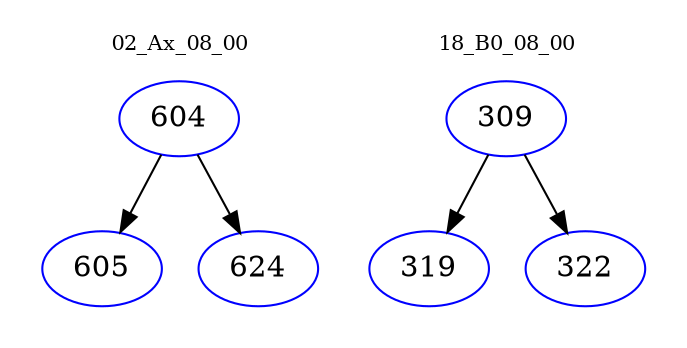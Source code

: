 digraph{
subgraph cluster_0 {
color = white
label = "02_Ax_08_00";
fontsize=10;
T0_604 [label="604", color="blue"]
T0_604 -> T0_605 [color="black"]
T0_605 [label="605", color="blue"]
T0_604 -> T0_624 [color="black"]
T0_624 [label="624", color="blue"]
}
subgraph cluster_1 {
color = white
label = "18_B0_08_00";
fontsize=10;
T1_309 [label="309", color="blue"]
T1_309 -> T1_319 [color="black"]
T1_319 [label="319", color="blue"]
T1_309 -> T1_322 [color="black"]
T1_322 [label="322", color="blue"]
}
}
